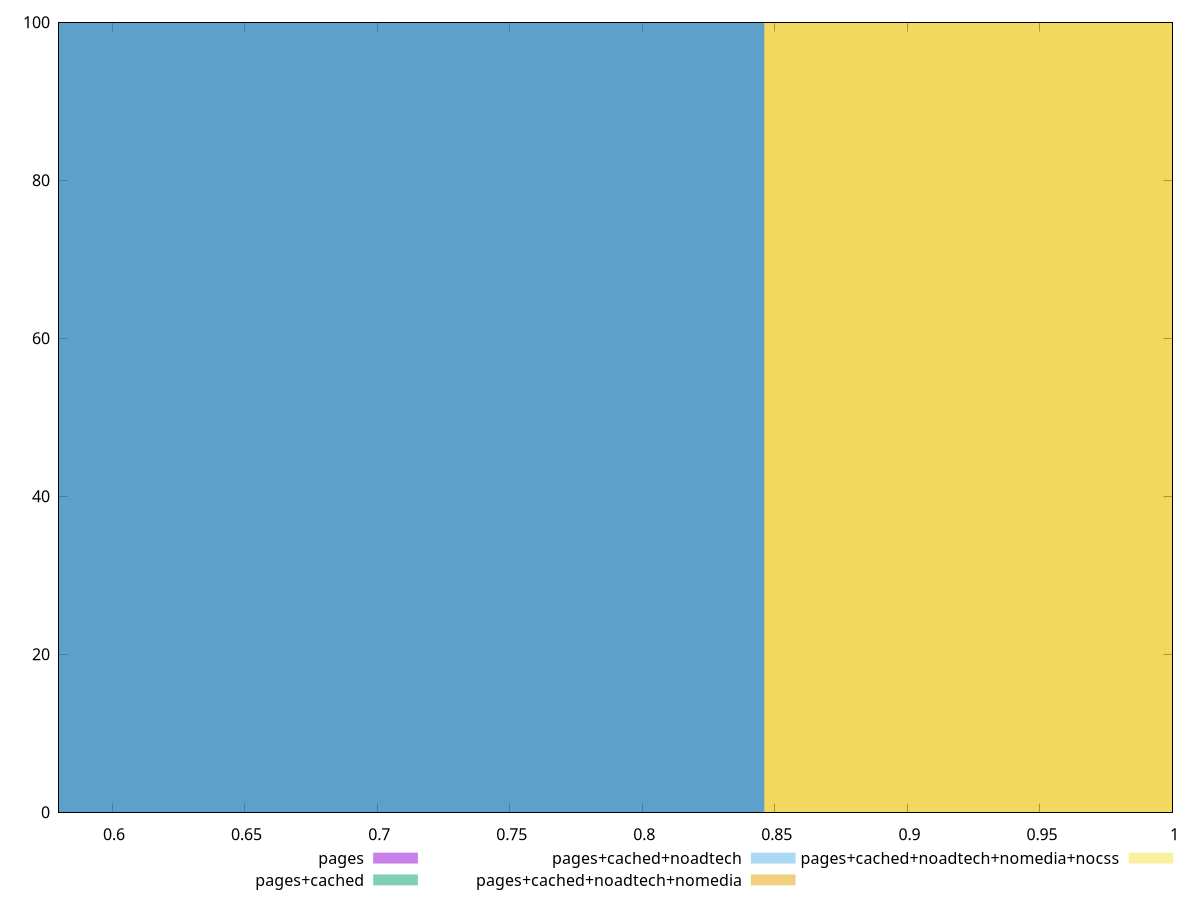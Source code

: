 reset

$pages <<EOF
0.6768455691879578 100
EOF

$pagesCached <<EOF
0.6768455691879578 100
EOF

$pagesCachedNoadtech <<EOF
0.6768455691879578 100
EOF

$pagesCachedNoadtechNomedia <<EOF
1.0152683537819367 100
EOF

$pagesCachedNoadtechNomediaNocss <<EOF
1.0152683537819367 100
EOF

set key outside below
set boxwidth 0.3384227845939789
set xrange [0.58:1]
set yrange [0:100]
set trange [0:100]
set style fill transparent solid 0.5 noborder
set terminal svg size 640, 530 enhanced background rgb 'white'
set output "report_00026_2021-02-22T21:38:55.199Z/uses-webp-images/comparison/histogram/all_score.svg"

plot $pages title "pages" with boxes, \
     $pagesCached title "pages+cached" with boxes, \
     $pagesCachedNoadtech title "pages+cached+noadtech" with boxes, \
     $pagesCachedNoadtechNomedia title "pages+cached+noadtech+nomedia" with boxes, \
     $pagesCachedNoadtechNomediaNocss title "pages+cached+noadtech+nomedia+nocss" with boxes

reset
